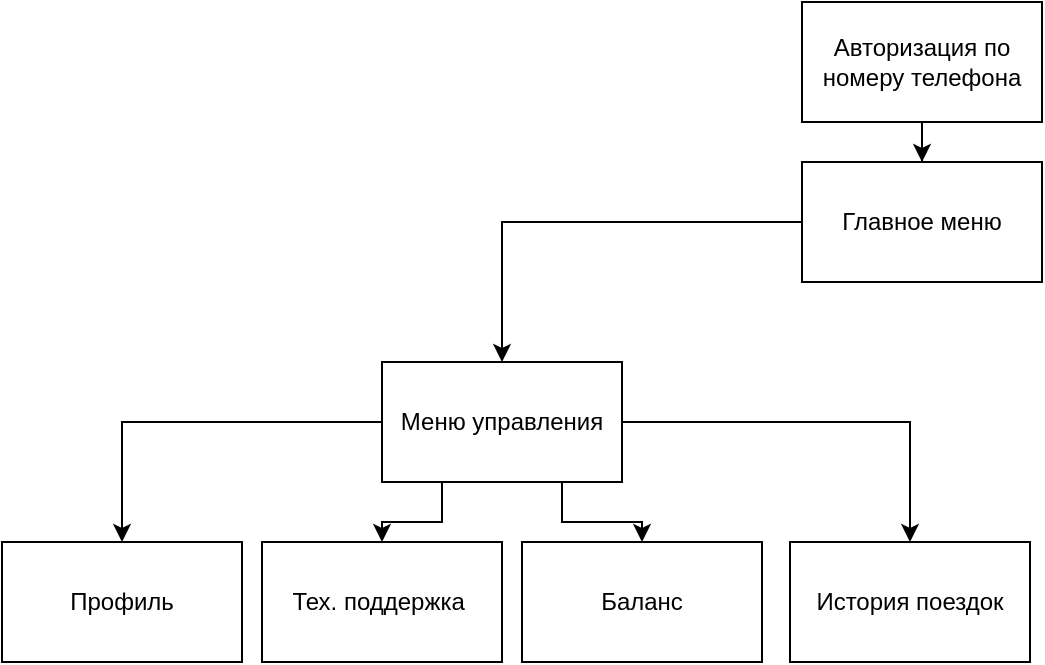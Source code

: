 <mxfile version="22.1.2" type="github">
  <diagram name="Страница — 1" id="AJV-fSB4lBGNFQMtYqea">
    <mxGraphModel dx="2261" dy="796" grid="1" gridSize="10" guides="1" tooltips="1" connect="1" arrows="1" fold="1" page="1" pageScale="1" pageWidth="827" pageHeight="1169" math="0" shadow="0">
      <root>
        <mxCell id="0" />
        <mxCell id="1" parent="0" />
        <mxCell id="RflPQ-M5wOlGr6fXlBsH-3" style="edgeStyle=orthogonalEdgeStyle;rounded=0;orthogonalLoop=1;jettySize=auto;html=1;entryX=0.5;entryY=0;entryDx=0;entryDy=0;" edge="1" parent="1" source="RflPQ-M5wOlGr6fXlBsH-1" target="RflPQ-M5wOlGr6fXlBsH-2">
          <mxGeometry relative="1" as="geometry" />
        </mxCell>
        <mxCell id="RflPQ-M5wOlGr6fXlBsH-1" value="Авторизация по номеру телефона" style="rounded=0;whiteSpace=wrap;html=1;" vertex="1" parent="1">
          <mxGeometry x="380" y="240" width="120" height="60" as="geometry" />
        </mxCell>
        <mxCell id="RflPQ-M5wOlGr6fXlBsH-5" style="edgeStyle=orthogonalEdgeStyle;rounded=0;orthogonalLoop=1;jettySize=auto;html=1;entryX=0.5;entryY=0;entryDx=0;entryDy=0;" edge="1" parent="1" source="RflPQ-M5wOlGr6fXlBsH-2" target="RflPQ-M5wOlGr6fXlBsH-4">
          <mxGeometry relative="1" as="geometry" />
        </mxCell>
        <mxCell id="RflPQ-M5wOlGr6fXlBsH-2" value="Главное меню" style="rounded=0;whiteSpace=wrap;html=1;" vertex="1" parent="1">
          <mxGeometry x="380" y="320" width="120" height="60" as="geometry" />
        </mxCell>
        <mxCell id="RflPQ-M5wOlGr6fXlBsH-10" style="edgeStyle=orthogonalEdgeStyle;rounded=0;orthogonalLoop=1;jettySize=auto;html=1;exitX=0;exitY=0.5;exitDx=0;exitDy=0;" edge="1" parent="1" source="RflPQ-M5wOlGr6fXlBsH-4" target="RflPQ-M5wOlGr6fXlBsH-7">
          <mxGeometry relative="1" as="geometry" />
        </mxCell>
        <mxCell id="RflPQ-M5wOlGr6fXlBsH-11" style="edgeStyle=orthogonalEdgeStyle;rounded=0;orthogonalLoop=1;jettySize=auto;html=1;exitX=0.25;exitY=1;exitDx=0;exitDy=0;" edge="1" parent="1" source="RflPQ-M5wOlGr6fXlBsH-4" target="RflPQ-M5wOlGr6fXlBsH-6">
          <mxGeometry relative="1" as="geometry" />
        </mxCell>
        <mxCell id="RflPQ-M5wOlGr6fXlBsH-12" style="edgeStyle=orthogonalEdgeStyle;rounded=0;orthogonalLoop=1;jettySize=auto;html=1;exitX=0.75;exitY=1;exitDx=0;exitDy=0;entryX=0.5;entryY=0;entryDx=0;entryDy=0;" edge="1" parent="1" source="RflPQ-M5wOlGr6fXlBsH-4" target="RflPQ-M5wOlGr6fXlBsH-8">
          <mxGeometry relative="1" as="geometry" />
        </mxCell>
        <mxCell id="RflPQ-M5wOlGr6fXlBsH-13" style="edgeStyle=orthogonalEdgeStyle;rounded=0;orthogonalLoop=1;jettySize=auto;html=1;exitX=1;exitY=0.5;exitDx=0;exitDy=0;entryX=0.5;entryY=0;entryDx=0;entryDy=0;" edge="1" parent="1" source="RflPQ-M5wOlGr6fXlBsH-4" target="RflPQ-M5wOlGr6fXlBsH-9">
          <mxGeometry relative="1" as="geometry" />
        </mxCell>
        <mxCell id="RflPQ-M5wOlGr6fXlBsH-4" value="Меню управления" style="rounded=0;whiteSpace=wrap;html=1;" vertex="1" parent="1">
          <mxGeometry x="170" y="420" width="120" height="60" as="geometry" />
        </mxCell>
        <mxCell id="RflPQ-M5wOlGr6fXlBsH-6" value="Тех. поддержка&amp;nbsp;" style="rounded=0;whiteSpace=wrap;html=1;" vertex="1" parent="1">
          <mxGeometry x="110" y="510" width="120" height="60" as="geometry" />
        </mxCell>
        <mxCell id="RflPQ-M5wOlGr6fXlBsH-7" value="Профиль" style="rounded=0;whiteSpace=wrap;html=1;" vertex="1" parent="1">
          <mxGeometry x="-20" y="510" width="120" height="60" as="geometry" />
        </mxCell>
        <mxCell id="RflPQ-M5wOlGr6fXlBsH-8" value="Баланс" style="rounded=0;whiteSpace=wrap;html=1;" vertex="1" parent="1">
          <mxGeometry x="240" y="510" width="120" height="60" as="geometry" />
        </mxCell>
        <mxCell id="RflPQ-M5wOlGr6fXlBsH-9" value="История поездок" style="rounded=0;whiteSpace=wrap;html=1;" vertex="1" parent="1">
          <mxGeometry x="374" y="510" width="120" height="60" as="geometry" />
        </mxCell>
      </root>
    </mxGraphModel>
  </diagram>
</mxfile>

